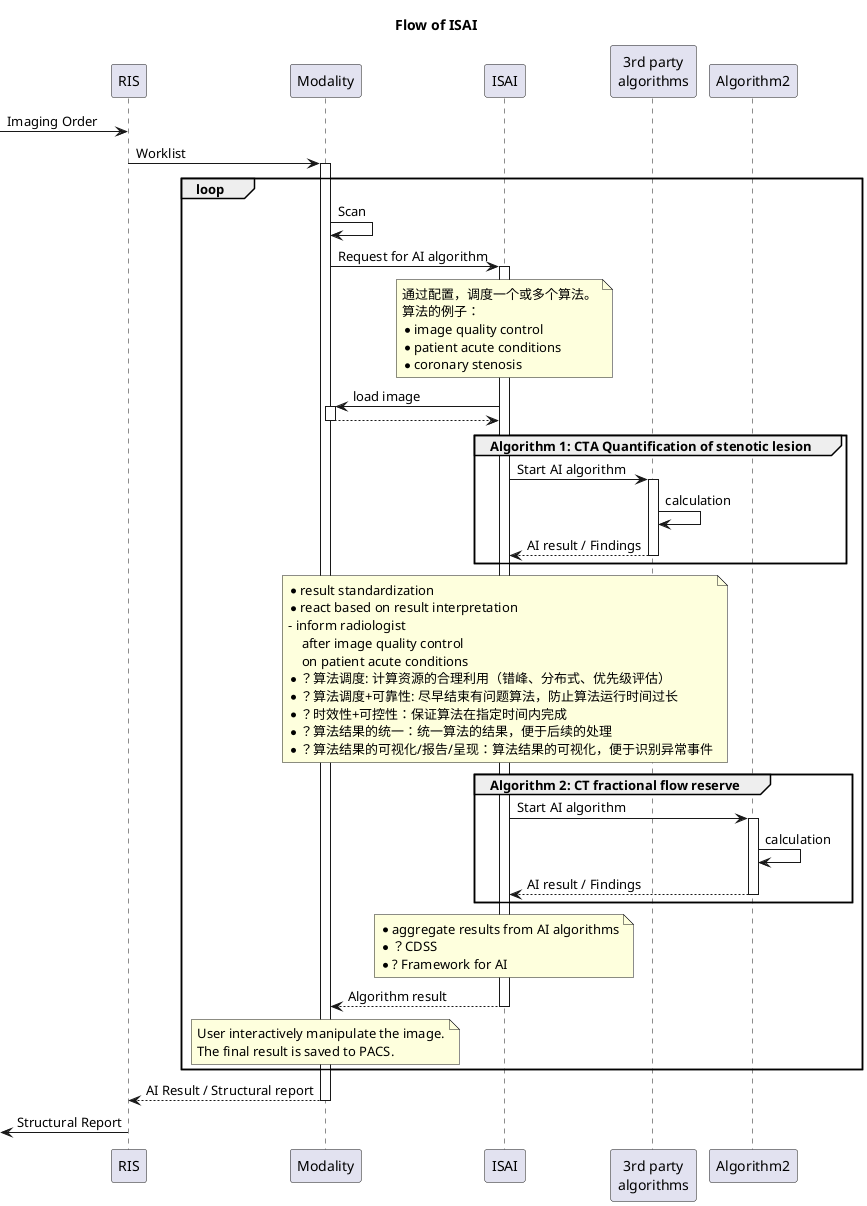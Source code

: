 @startuml
title Flow of ISAI
skinparam maxMessageSize 250
'scale 000 width

participant "RIS" as R
participant "Modality" as M
participant "ISAI" as I
participant "3rd party\nalgorithms" as S

 -> R : Imaging Order
R -> M++: Worklist
loop
M -> M: Scan
M -> I++: Request for AI algorithm
note over I
通过配置，调度一个或多个算法。
算法的例子：
* image quality control
* patient acute conditions
* coronary stenosis
end note
I -> M++: load image
return

group Algorithm 1: CTA Quantification of stenotic lesion
I -> S ++: Start AI algorithm
S -> S: calculation
return AI result / Findings
end

note over I
* result standardization
* react based on result interpretation
- inform radiologist
    after image quality control
    on patient acute conditions
* ？算法调度: 计算资源的合理利用（错峰、分布式、优先级评估）
* ？算法调度+可靠性: 尽早结束有问题算法，防止算法运行时间过长
* ？时效性+可控性：保证算法在指定时间内完成
* ？算法结果的统一：统一算法的结果，便于后续的处理
* ？算法结果的可视化/报告/呈现：算法结果的可视化，便于识别异常事件
end note

group Algorithm 2: CT fractional flow reserve
I -> Algorithm2 ++: Start AI algorithm
Algorithm2 -> Algorithm2: calculation
return AI result / Findings
end

note over I
* aggregate results from AI algorithms
* ？CDSS
* ? Framework for AI
end note

return Algorithm result
note over M
User interactively manipulate the image.
The final result is saved to PACS.
end note
end
return AI Result / Structural report
 <- R: Structural Report

@enduml

